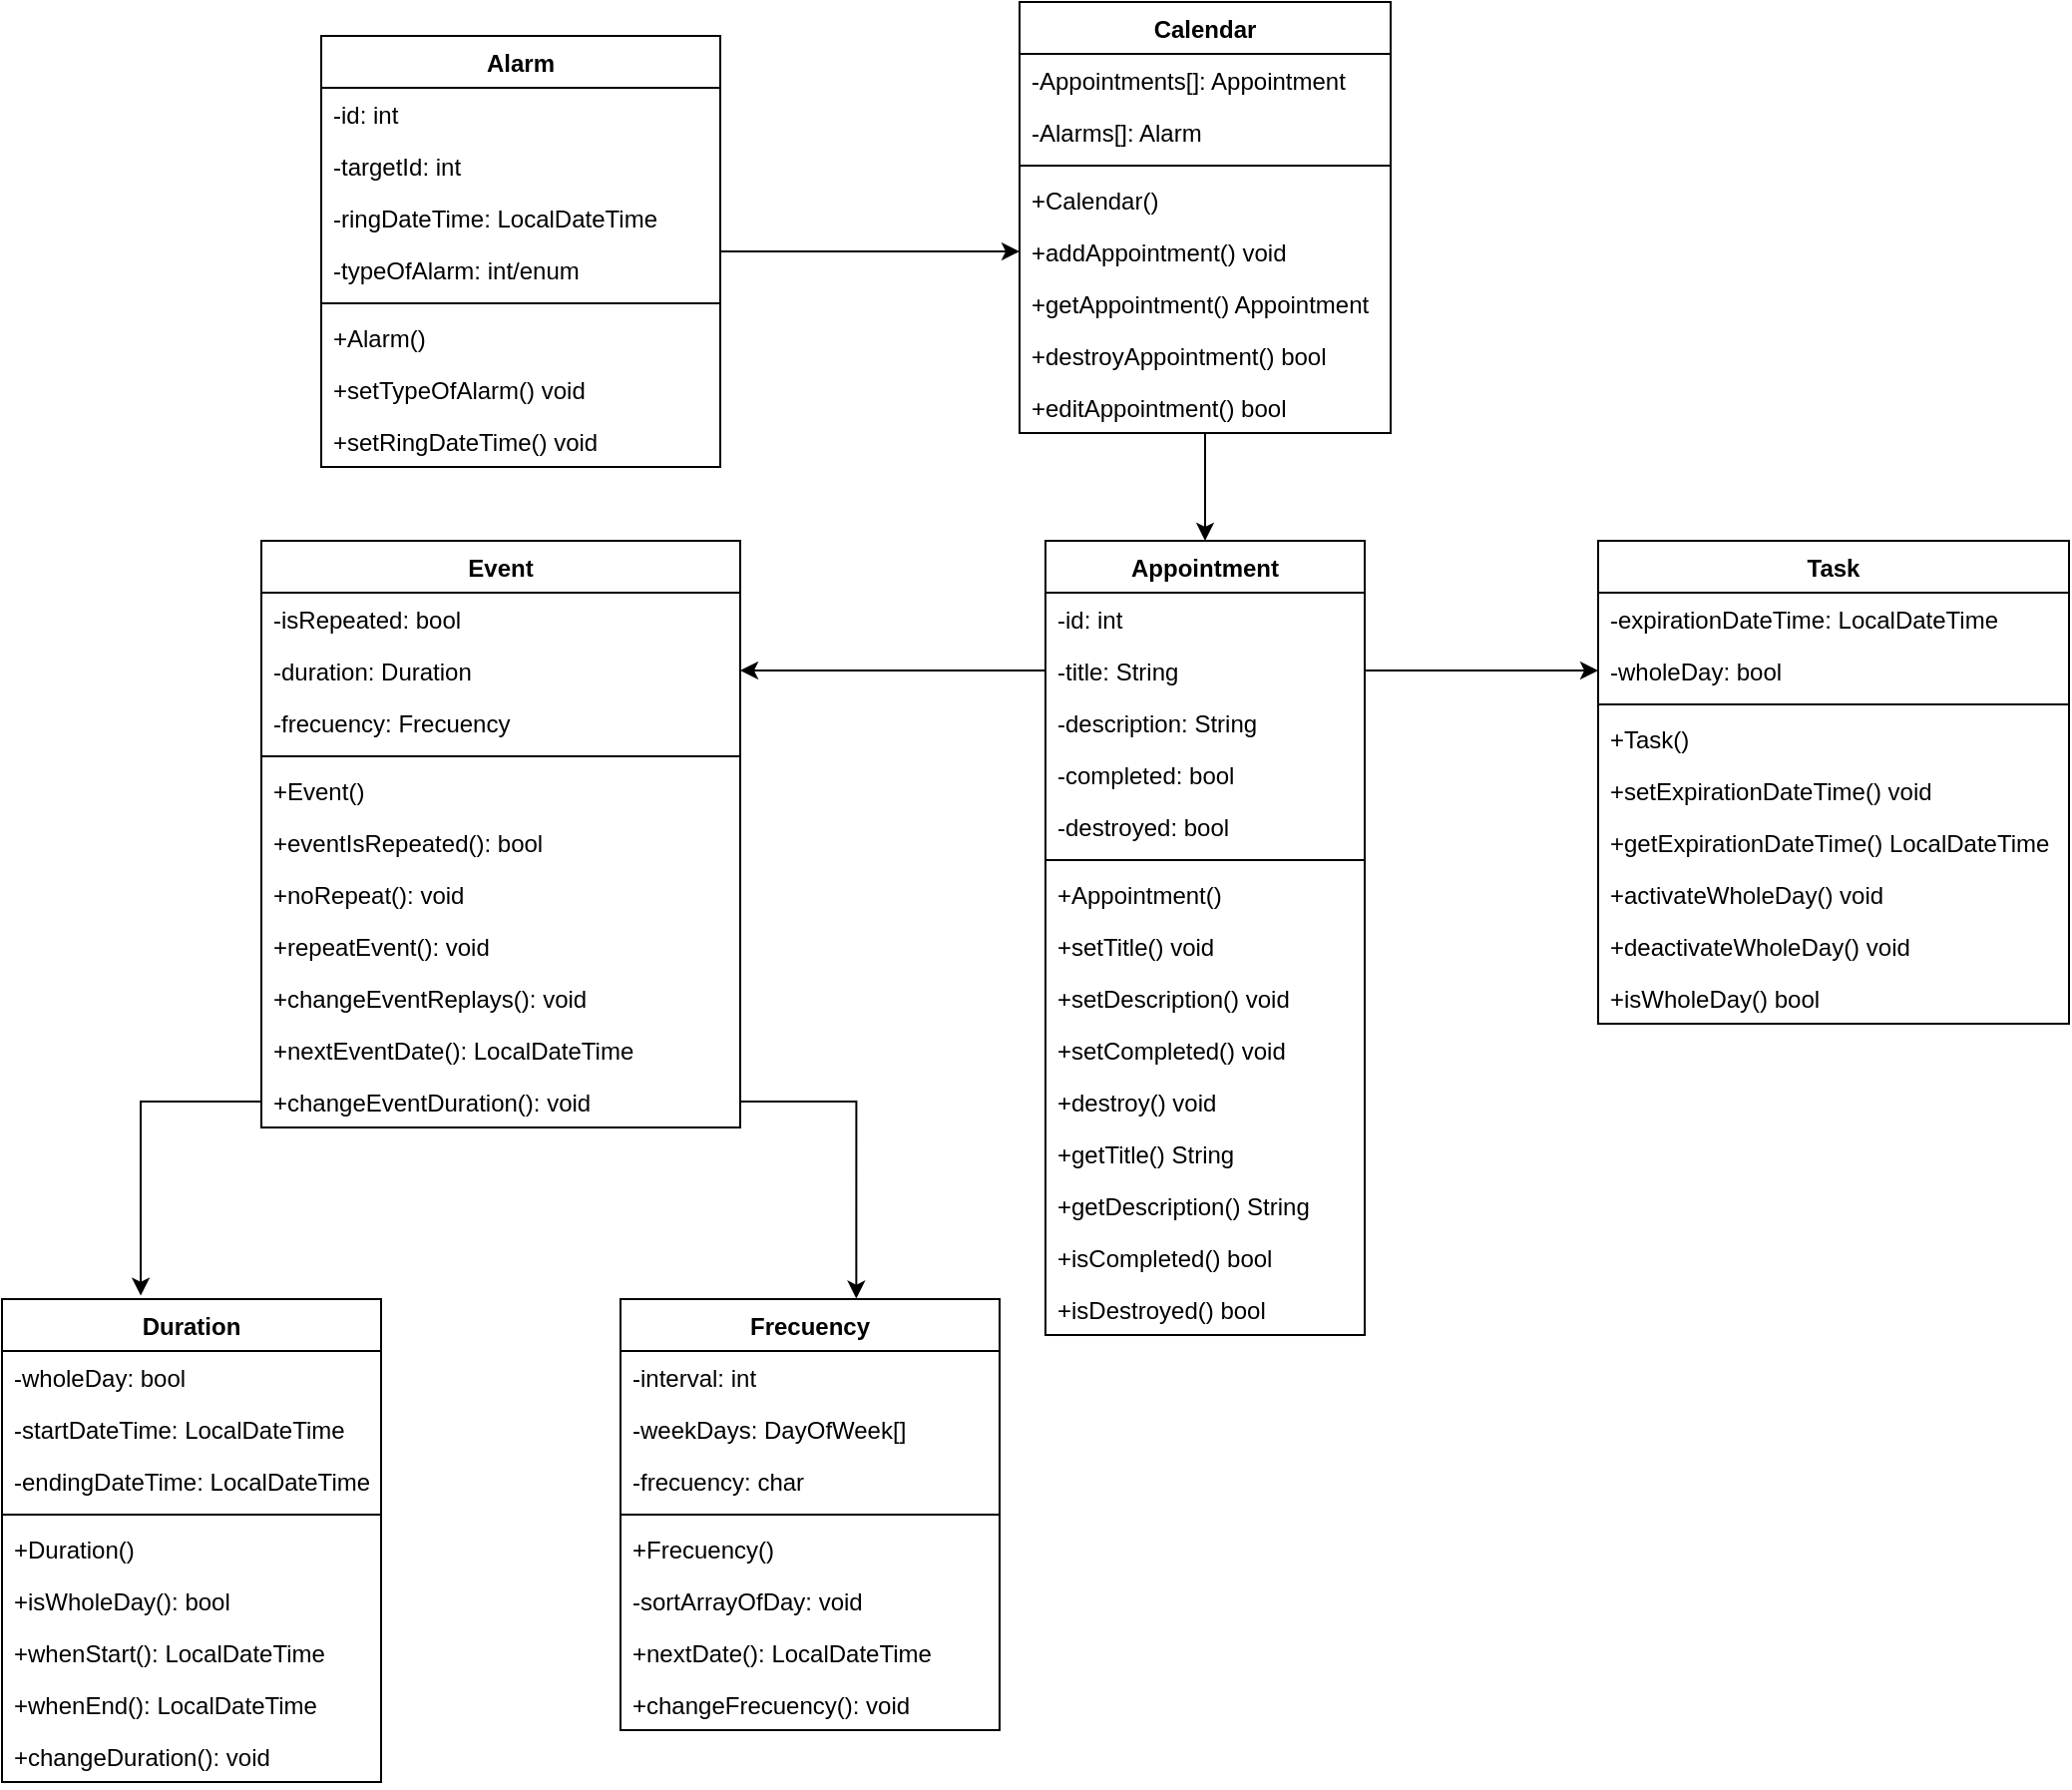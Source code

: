 <mxfile version="21.1.7" type="google">
  <diagram id="C5RBs43oDa-KdzZeNtuy" name="Page-1">
    <mxGraphModel grid="1" page="1" gridSize="10" guides="1" tooltips="1" connect="1" arrows="1" fold="1" pageScale="1" pageWidth="827" pageHeight="1169" math="0" shadow="0">
      <root>
        <mxCell id="WIyWlLk6GJQsqaUBKTNV-0" />
        <mxCell id="WIyWlLk6GJQsqaUBKTNV-1" parent="WIyWlLk6GJQsqaUBKTNV-0" />
        <mxCell id="myh4uGRj-QD2Ys2QT38W-99" style="edgeStyle=none;rounded=0;orthogonalLoop=1;jettySize=auto;html=1;exitX=0.5;exitY=1;exitDx=0;exitDy=0;entryX=0.5;entryY=0;entryDx=0;entryDy=0;" edge="1" parent="WIyWlLk6GJQsqaUBKTNV-1" source="myh4uGRj-QD2Ys2QT38W-1" target="myh4uGRj-QD2Ys2QT38W-30">
          <mxGeometry relative="1" as="geometry" />
        </mxCell>
        <mxCell id="myh4uGRj-QD2Ys2QT38W-1" value="Calendar" style="swimlane;fontStyle=1;align=center;verticalAlign=top;childLayout=stackLayout;horizontal=1;startSize=26;horizontalStack=0;resizeParent=1;resizeParentMax=0;resizeLast=0;collapsible=1;marginBottom=0;" vertex="1" parent="WIyWlLk6GJQsqaUBKTNV-1">
          <mxGeometry x="760" y="180" width="186" height="216" as="geometry" />
        </mxCell>
        <mxCell id="myh4uGRj-QD2Ys2QT38W-2" value="-Appointments[]: Appointment" style="text;strokeColor=none;fillColor=none;align=left;verticalAlign=top;spacingLeft=4;spacingRight=4;overflow=hidden;rotatable=0;points=[[0,0.5],[1,0.5]];portConstraint=eastwest;" vertex="1" parent="myh4uGRj-QD2Ys2QT38W-1">
          <mxGeometry y="26" width="186" height="26" as="geometry" />
        </mxCell>
        <mxCell id="myh4uGRj-QD2Ys2QT38W-3" value="-Alarms[]: Alarm" style="text;strokeColor=none;fillColor=none;align=left;verticalAlign=top;spacingLeft=4;spacingRight=4;overflow=hidden;rotatable=0;points=[[0,0.5],[1,0.5]];portConstraint=eastwest;" vertex="1" parent="myh4uGRj-QD2Ys2QT38W-1">
          <mxGeometry y="52" width="186" height="26" as="geometry" />
        </mxCell>
        <mxCell id="myh4uGRj-QD2Ys2QT38W-4" value="" style="line;strokeWidth=1;fillColor=none;align=left;verticalAlign=middle;spacingTop=-1;spacingLeft=3;spacingRight=3;rotatable=0;labelPosition=right;points=[];portConstraint=eastwest;strokeColor=inherit;" vertex="1" parent="myh4uGRj-QD2Ys2QT38W-1">
          <mxGeometry y="78" width="186" height="8" as="geometry" />
        </mxCell>
        <mxCell id="myh4uGRj-QD2Ys2QT38W-5" value="+Calendar()" style="text;strokeColor=none;fillColor=none;align=left;verticalAlign=top;spacingLeft=4;spacingRight=4;overflow=hidden;rotatable=0;points=[[0,0.5],[1,0.5]];portConstraint=eastwest;" vertex="1" parent="myh4uGRj-QD2Ys2QT38W-1">
          <mxGeometry y="86" width="186" height="26" as="geometry" />
        </mxCell>
        <mxCell id="myh4uGRj-QD2Ys2QT38W-6" value="+addAppointment() void" style="text;strokeColor=none;fillColor=none;align=left;verticalAlign=top;spacingLeft=4;spacingRight=4;overflow=hidden;rotatable=0;points=[[0,0.5],[1,0.5]];portConstraint=eastwest;" vertex="1" parent="myh4uGRj-QD2Ys2QT38W-1">
          <mxGeometry y="112" width="186" height="26" as="geometry" />
        </mxCell>
        <mxCell id="myh4uGRj-QD2Ys2QT38W-7" value="+getAppointment() Appointment" style="text;strokeColor=none;fillColor=none;align=left;verticalAlign=top;spacingLeft=4;spacingRight=4;overflow=hidden;rotatable=0;points=[[0,0.5],[1,0.5]];portConstraint=eastwest;" vertex="1" parent="myh4uGRj-QD2Ys2QT38W-1">
          <mxGeometry y="138" width="186" height="26" as="geometry" />
        </mxCell>
        <mxCell id="myh4uGRj-QD2Ys2QT38W-8" value="+destroyAppointment() bool" style="text;strokeColor=none;fillColor=none;align=left;verticalAlign=top;spacingLeft=4;spacingRight=4;overflow=hidden;rotatable=0;points=[[0,0.5],[1,0.5]];portConstraint=eastwest;" vertex="1" parent="myh4uGRj-QD2Ys2QT38W-1">
          <mxGeometry y="164" width="186" height="26" as="geometry" />
        </mxCell>
        <mxCell id="myh4uGRj-QD2Ys2QT38W-9" value="+editAppointment() bool" style="text;strokeColor=none;fillColor=none;align=left;verticalAlign=top;spacingLeft=4;spacingRight=4;overflow=hidden;rotatable=0;points=[[0,0.5],[1,0.5]];portConstraint=eastwest;" vertex="1" parent="myh4uGRj-QD2Ys2QT38W-1">
          <mxGeometry y="190" width="186" height="26" as="geometry" />
        </mxCell>
        <mxCell id="myh4uGRj-QD2Ys2QT38W-11" value="Event" style="swimlane;fontStyle=1;align=center;verticalAlign=top;childLayout=stackLayout;horizontal=1;startSize=26;horizontalStack=0;resizeParent=1;resizeParentMax=0;resizeLast=0;collapsible=1;marginBottom=0;" vertex="1" parent="WIyWlLk6GJQsqaUBKTNV-1">
          <mxGeometry x="380" y="450" width="240" height="294" as="geometry" />
        </mxCell>
        <mxCell id="myh4uGRj-QD2Ys2QT38W-12" value="-isRepeated: bool" style="text;strokeColor=none;fillColor=none;align=left;verticalAlign=top;spacingLeft=4;spacingRight=4;overflow=hidden;rotatable=0;points=[[0,0.5],[1,0.5]];portConstraint=eastwest;" vertex="1" parent="myh4uGRj-QD2Ys2QT38W-11">
          <mxGeometry y="26" width="240" height="26" as="geometry" />
        </mxCell>
        <mxCell id="myh4uGRj-QD2Ys2QT38W-13" value="-duration: Duration" style="text;strokeColor=none;fillColor=none;align=left;verticalAlign=top;spacingLeft=4;spacingRight=4;overflow=hidden;rotatable=0;points=[[0,0.5],[1,0.5]];portConstraint=eastwest;" vertex="1" parent="myh4uGRj-QD2Ys2QT38W-11">
          <mxGeometry y="52" width="240" height="26" as="geometry" />
        </mxCell>
        <mxCell id="myh4uGRj-QD2Ys2QT38W-14" value="-frecuency: Frecuency" style="text;strokeColor=none;fillColor=none;align=left;verticalAlign=top;spacingLeft=4;spacingRight=4;overflow=hidden;rotatable=0;points=[[0,0.5],[1,0.5]];portConstraint=eastwest;" vertex="1" parent="myh4uGRj-QD2Ys2QT38W-11">
          <mxGeometry y="78" width="240" height="26" as="geometry" />
        </mxCell>
        <mxCell id="myh4uGRj-QD2Ys2QT38W-15" value="" style="line;strokeWidth=1;fillColor=none;align=left;verticalAlign=middle;spacingTop=-1;spacingLeft=3;spacingRight=3;rotatable=0;labelPosition=right;points=[];portConstraint=eastwest;strokeColor=inherit;" vertex="1" parent="myh4uGRj-QD2Ys2QT38W-11">
          <mxGeometry y="104" width="240" height="8" as="geometry" />
        </mxCell>
        <mxCell id="myh4uGRj-QD2Ys2QT38W-16" value="+Event()" style="text;strokeColor=none;fillColor=none;align=left;verticalAlign=top;spacingLeft=4;spacingRight=4;overflow=hidden;rotatable=0;points=[[0,0.5],[1,0.5]];portConstraint=eastwest;" vertex="1" parent="myh4uGRj-QD2Ys2QT38W-11">
          <mxGeometry y="112" width="240" height="26" as="geometry" />
        </mxCell>
        <mxCell id="myh4uGRj-QD2Ys2QT38W-75" value="+eventIsRepeated(): bool" style="text;strokeColor=none;fillColor=none;align=left;verticalAlign=top;spacingLeft=4;spacingRight=4;overflow=hidden;rotatable=0;points=[[0,0.5],[1,0.5]];portConstraint=eastwest;" vertex="1" parent="myh4uGRj-QD2Ys2QT38W-11">
          <mxGeometry y="138" width="240" height="26" as="geometry" />
        </mxCell>
        <mxCell id="myh4uGRj-QD2Ys2QT38W-77" value="+noRepeat(): void" style="text;strokeColor=none;fillColor=none;align=left;verticalAlign=top;spacingLeft=4;spacingRight=4;overflow=hidden;rotatable=0;points=[[0,0.5],[1,0.5]];portConstraint=eastwest;" vertex="1" parent="myh4uGRj-QD2Ys2QT38W-11">
          <mxGeometry y="164" width="240" height="26" as="geometry" />
        </mxCell>
        <mxCell id="myh4uGRj-QD2Ys2QT38W-78" value="+repeatEvent(): void" style="text;strokeColor=none;fillColor=none;align=left;verticalAlign=top;spacingLeft=4;spacingRight=4;overflow=hidden;rotatable=0;points=[[0,0.5],[1,0.5]];portConstraint=eastwest;" vertex="1" parent="myh4uGRj-QD2Ys2QT38W-11">
          <mxGeometry y="190" width="240" height="26" as="geometry" />
        </mxCell>
        <mxCell id="myh4uGRj-QD2Ys2QT38W-79" value="+changeEventReplays(): void" style="text;strokeColor=none;fillColor=none;align=left;verticalAlign=top;spacingLeft=4;spacingRight=4;overflow=hidden;rotatable=0;points=[[0,0.5],[1,0.5]];portConstraint=eastwest;" vertex="1" parent="myh4uGRj-QD2Ys2QT38W-11">
          <mxGeometry y="216" width="240" height="26" as="geometry" />
        </mxCell>
        <mxCell id="myh4uGRj-QD2Ys2QT38W-80" value="+nextEventDate(): LocalDateTime" style="text;strokeColor=none;fillColor=none;align=left;verticalAlign=top;spacingLeft=4;spacingRight=4;overflow=hidden;rotatable=0;points=[[0,0.5],[1,0.5]];portConstraint=eastwest;" vertex="1" parent="myh4uGRj-QD2Ys2QT38W-11">
          <mxGeometry y="242" width="240" height="26" as="geometry" />
        </mxCell>
        <mxCell id="myh4uGRj-QD2Ys2QT38W-81" value="+changeEventDuration(): void" style="text;strokeColor=none;fillColor=none;align=left;verticalAlign=top;spacingLeft=4;spacingRight=4;overflow=hidden;rotatable=0;points=[[0,0.5],[1,0.5]];portConstraint=eastwest;" vertex="1" parent="myh4uGRj-QD2Ys2QT38W-11">
          <mxGeometry y="268" width="240" height="26" as="geometry" />
        </mxCell>
        <mxCell id="myh4uGRj-QD2Ys2QT38W-19" value="Task" style="swimlane;fontStyle=1;align=center;verticalAlign=top;childLayout=stackLayout;horizontal=1;startSize=26;horizontalStack=0;resizeParent=1;resizeParentMax=0;resizeLast=0;collapsible=1;marginBottom=0;" vertex="1" parent="WIyWlLk6GJQsqaUBKTNV-1">
          <mxGeometry x="1050" y="450" width="236" height="242" as="geometry" />
        </mxCell>
        <mxCell id="myh4uGRj-QD2Ys2QT38W-20" value="-expirationDateTime: LocalDateTime" style="text;strokeColor=none;fillColor=none;align=left;verticalAlign=top;spacingLeft=4;spacingRight=4;overflow=hidden;rotatable=0;points=[[0,0.5],[1,0.5]];portConstraint=eastwest;" vertex="1" parent="myh4uGRj-QD2Ys2QT38W-19">
          <mxGeometry y="26" width="236" height="26" as="geometry" />
        </mxCell>
        <mxCell id="myh4uGRj-QD2Ys2QT38W-21" value="-wholeDay: bool" style="text;strokeColor=none;fillColor=none;align=left;verticalAlign=top;spacingLeft=4;spacingRight=4;overflow=hidden;rotatable=0;points=[[0,0.5],[1,0.5]];portConstraint=eastwest;" vertex="1" parent="myh4uGRj-QD2Ys2QT38W-19">
          <mxGeometry y="52" width="236" height="26" as="geometry" />
        </mxCell>
        <mxCell id="myh4uGRj-QD2Ys2QT38W-22" value="" style="line;strokeWidth=1;fillColor=none;align=left;verticalAlign=middle;spacingTop=-1;spacingLeft=3;spacingRight=3;rotatable=0;labelPosition=right;points=[];portConstraint=eastwest;strokeColor=inherit;" vertex="1" parent="myh4uGRj-QD2Ys2QT38W-19">
          <mxGeometry y="78" width="236" height="8" as="geometry" />
        </mxCell>
        <mxCell id="myh4uGRj-QD2Ys2QT38W-23" value="+Task()" style="text;strokeColor=none;fillColor=none;align=left;verticalAlign=top;spacingLeft=4;spacingRight=4;overflow=hidden;rotatable=0;points=[[0,0.5],[1,0.5]];portConstraint=eastwest;" vertex="1" parent="myh4uGRj-QD2Ys2QT38W-19">
          <mxGeometry y="86" width="236" height="26" as="geometry" />
        </mxCell>
        <mxCell id="myh4uGRj-QD2Ys2QT38W-24" value="+setExpirationDateTime() void" style="text;strokeColor=none;fillColor=none;align=left;verticalAlign=top;spacingLeft=4;spacingRight=4;overflow=hidden;rotatable=0;points=[[0,0.5],[1,0.5]];portConstraint=eastwest;" vertex="1" parent="myh4uGRj-QD2Ys2QT38W-19">
          <mxGeometry y="112" width="236" height="26" as="geometry" />
        </mxCell>
        <mxCell id="myh4uGRj-QD2Ys2QT38W-25" value="+getExpirationDateTime() LocalDateTime" style="text;strokeColor=none;fillColor=none;align=left;verticalAlign=top;spacingLeft=4;spacingRight=4;overflow=hidden;rotatable=0;points=[[0,0.5],[1,0.5]];portConstraint=eastwest;" vertex="1" parent="myh4uGRj-QD2Ys2QT38W-19">
          <mxGeometry y="138" width="236" height="26" as="geometry" />
        </mxCell>
        <mxCell id="myh4uGRj-QD2Ys2QT38W-26" value="+activateWholeDay() void" style="text;strokeColor=none;fillColor=none;align=left;verticalAlign=top;spacingLeft=4;spacingRight=4;overflow=hidden;rotatable=0;points=[[0,0.5],[1,0.5]];portConstraint=eastwest;" vertex="1" parent="myh4uGRj-QD2Ys2QT38W-19">
          <mxGeometry y="164" width="236" height="26" as="geometry" />
        </mxCell>
        <mxCell id="myh4uGRj-QD2Ys2QT38W-27" value="+deactivateWholeDay() void" style="text;strokeColor=none;fillColor=none;align=left;verticalAlign=top;spacingLeft=4;spacingRight=4;overflow=hidden;rotatable=0;points=[[0,0.5],[1,0.5]];portConstraint=eastwest;" vertex="1" parent="myh4uGRj-QD2Ys2QT38W-19">
          <mxGeometry y="190" width="236" height="26" as="geometry" />
        </mxCell>
        <mxCell id="myh4uGRj-QD2Ys2QT38W-28" value="+isWholeDay() bool" style="text;strokeColor=none;fillColor=none;align=left;verticalAlign=top;spacingLeft=4;spacingRight=4;overflow=hidden;rotatable=0;points=[[0,0.5],[1,0.5]];portConstraint=eastwest;" vertex="1" parent="myh4uGRj-QD2Ys2QT38W-19">
          <mxGeometry y="216" width="236" height="26" as="geometry" />
        </mxCell>
        <mxCell id="myh4uGRj-QD2Ys2QT38W-30" value="Appointment" style="swimlane;fontStyle=1;align=center;verticalAlign=top;childLayout=stackLayout;horizontal=1;startSize=26;horizontalStack=0;resizeParent=1;resizeParentMax=0;resizeLast=0;collapsible=1;marginBottom=0;" vertex="1" parent="WIyWlLk6GJQsqaUBKTNV-1">
          <mxGeometry x="773" y="450" width="160" height="398" as="geometry" />
        </mxCell>
        <mxCell id="myh4uGRj-QD2Ys2QT38W-31" value="-id: int" style="text;strokeColor=none;fillColor=none;align=left;verticalAlign=top;spacingLeft=4;spacingRight=4;overflow=hidden;rotatable=0;points=[[0,0.5],[1,0.5]];portConstraint=eastwest;" vertex="1" parent="myh4uGRj-QD2Ys2QT38W-30">
          <mxGeometry y="26" width="160" height="26" as="geometry" />
        </mxCell>
        <mxCell id="myh4uGRj-QD2Ys2QT38W-32" value="-title: String" style="text;strokeColor=none;fillColor=none;align=left;verticalAlign=top;spacingLeft=4;spacingRight=4;overflow=hidden;rotatable=0;points=[[0,0.5],[1,0.5]];portConstraint=eastwest;" vertex="1" parent="myh4uGRj-QD2Ys2QT38W-30">
          <mxGeometry y="52" width="160" height="26" as="geometry" />
        </mxCell>
        <mxCell id="myh4uGRj-QD2Ys2QT38W-33" value="-description: String" style="text;strokeColor=none;fillColor=none;align=left;verticalAlign=top;spacingLeft=4;spacingRight=4;overflow=hidden;rotatable=0;points=[[0,0.5],[1,0.5]];portConstraint=eastwest;" vertex="1" parent="myh4uGRj-QD2Ys2QT38W-30">
          <mxGeometry y="78" width="160" height="26" as="geometry" />
        </mxCell>
        <mxCell id="myh4uGRj-QD2Ys2QT38W-34" value="-completed: bool" style="text;strokeColor=none;fillColor=none;align=left;verticalAlign=top;spacingLeft=4;spacingRight=4;overflow=hidden;rotatable=0;points=[[0,0.5],[1,0.5]];portConstraint=eastwest;" vertex="1" parent="myh4uGRj-QD2Ys2QT38W-30">
          <mxGeometry y="104" width="160" height="26" as="geometry" />
        </mxCell>
        <mxCell id="myh4uGRj-QD2Ys2QT38W-35" value="-destroyed: bool" style="text;strokeColor=none;fillColor=none;align=left;verticalAlign=top;spacingLeft=4;spacingRight=4;overflow=hidden;rotatable=0;points=[[0,0.5],[1,0.5]];portConstraint=eastwest;" vertex="1" parent="myh4uGRj-QD2Ys2QT38W-30">
          <mxGeometry y="130" width="160" height="26" as="geometry" />
        </mxCell>
        <mxCell id="myh4uGRj-QD2Ys2QT38W-36" value="" style="line;strokeWidth=1;fillColor=none;align=left;verticalAlign=middle;spacingTop=-1;spacingLeft=3;spacingRight=3;rotatable=0;labelPosition=right;points=[];portConstraint=eastwest;strokeColor=inherit;" vertex="1" parent="myh4uGRj-QD2Ys2QT38W-30">
          <mxGeometry y="156" width="160" height="8" as="geometry" />
        </mxCell>
        <mxCell id="myh4uGRj-QD2Ys2QT38W-37" value="+Appointment()" style="text;strokeColor=none;fillColor=none;align=left;verticalAlign=top;spacingLeft=4;spacingRight=4;overflow=hidden;rotatable=0;points=[[0,0.5],[1,0.5]];portConstraint=eastwest;" vertex="1" parent="myh4uGRj-QD2Ys2QT38W-30">
          <mxGeometry y="164" width="160" height="26" as="geometry" />
        </mxCell>
        <mxCell id="myh4uGRj-QD2Ys2QT38W-38" value="+setTitle() void" style="text;strokeColor=none;fillColor=none;align=left;verticalAlign=top;spacingLeft=4;spacingRight=4;overflow=hidden;rotatable=0;points=[[0,0.5],[1,0.5]];portConstraint=eastwest;" vertex="1" parent="myh4uGRj-QD2Ys2QT38W-30">
          <mxGeometry y="190" width="160" height="26" as="geometry" />
        </mxCell>
        <mxCell id="myh4uGRj-QD2Ys2QT38W-39" value="+setDescription() void" style="text;strokeColor=none;fillColor=none;align=left;verticalAlign=top;spacingLeft=4;spacingRight=4;overflow=hidden;rotatable=0;points=[[0,0.5],[1,0.5]];portConstraint=eastwest;" vertex="1" parent="myh4uGRj-QD2Ys2QT38W-30">
          <mxGeometry y="216" width="160" height="26" as="geometry" />
        </mxCell>
        <mxCell id="myh4uGRj-QD2Ys2QT38W-40" value="+setCompleted() void" style="text;strokeColor=none;fillColor=none;align=left;verticalAlign=top;spacingLeft=4;spacingRight=4;overflow=hidden;rotatable=0;points=[[0,0.5],[1,0.5]];portConstraint=eastwest;" vertex="1" parent="myh4uGRj-QD2Ys2QT38W-30">
          <mxGeometry y="242" width="160" height="26" as="geometry" />
        </mxCell>
        <mxCell id="myh4uGRj-QD2Ys2QT38W-41" value="+destroy() void" style="text;strokeColor=none;fillColor=none;align=left;verticalAlign=top;spacingLeft=4;spacingRight=4;overflow=hidden;rotatable=0;points=[[0,0.5],[1,0.5]];portConstraint=eastwest;" vertex="1" parent="myh4uGRj-QD2Ys2QT38W-30">
          <mxGeometry y="268" width="160" height="26" as="geometry" />
        </mxCell>
        <mxCell id="myh4uGRj-QD2Ys2QT38W-42" value="+getTitle() String" style="text;strokeColor=none;fillColor=none;align=left;verticalAlign=top;spacingLeft=4;spacingRight=4;overflow=hidden;rotatable=0;points=[[0,0.5],[1,0.5]];portConstraint=eastwest;" vertex="1" parent="myh4uGRj-QD2Ys2QT38W-30">
          <mxGeometry y="294" width="160" height="26" as="geometry" />
        </mxCell>
        <mxCell id="myh4uGRj-QD2Ys2QT38W-43" value="+getDescription() String" style="text;strokeColor=none;fillColor=none;align=left;verticalAlign=top;spacingLeft=4;spacingRight=4;overflow=hidden;rotatable=0;points=[[0,0.5],[1,0.5]];portConstraint=eastwest;" vertex="1" parent="myh4uGRj-QD2Ys2QT38W-30">
          <mxGeometry y="320" width="160" height="26" as="geometry" />
        </mxCell>
        <mxCell id="myh4uGRj-QD2Ys2QT38W-44" value="+isCompleted() bool" style="text;strokeColor=none;fillColor=none;align=left;verticalAlign=top;spacingLeft=4;spacingRight=4;overflow=hidden;rotatable=0;points=[[0,0.5],[1,0.5]];portConstraint=eastwest;" vertex="1" parent="myh4uGRj-QD2Ys2QT38W-30">
          <mxGeometry y="346" width="160" height="26" as="geometry" />
        </mxCell>
        <mxCell id="myh4uGRj-QD2Ys2QT38W-45" value="+isDestroyed() bool" style="text;strokeColor=none;fillColor=none;align=left;verticalAlign=top;spacingLeft=4;spacingRight=4;overflow=hidden;rotatable=0;points=[[0,0.5],[1,0.5]];portConstraint=eastwest;" vertex="1" parent="myh4uGRj-QD2Ys2QT38W-30">
          <mxGeometry y="372" width="160" height="26" as="geometry" />
        </mxCell>
        <mxCell id="myh4uGRj-QD2Ys2QT38W-47" value="Duration" style="swimlane;fontStyle=1;align=center;verticalAlign=top;childLayout=stackLayout;horizontal=1;startSize=26;horizontalStack=0;resizeParent=1;resizeParentMax=0;resizeLast=0;collapsible=1;marginBottom=0;" vertex="1" parent="WIyWlLk6GJQsqaUBKTNV-1">
          <mxGeometry x="250" y="830" width="190" height="242" as="geometry" />
        </mxCell>
        <mxCell id="myh4uGRj-QD2Ys2QT38W-48" value="-wholeDay: bool" style="text;strokeColor=none;fillColor=none;align=left;verticalAlign=top;spacingLeft=4;spacingRight=4;overflow=hidden;rotatable=0;points=[[0,0.5],[1,0.5]];portConstraint=eastwest;" vertex="1" parent="myh4uGRj-QD2Ys2QT38W-47">
          <mxGeometry y="26" width="190" height="26" as="geometry" />
        </mxCell>
        <mxCell id="myh4uGRj-QD2Ys2QT38W-49" value="-startDateTime: LocalDateTime" style="text;strokeColor=none;fillColor=none;align=left;verticalAlign=top;spacingLeft=4;spacingRight=4;overflow=hidden;rotatable=0;points=[[0,0.5],[1,0.5]];portConstraint=eastwest;" vertex="1" parent="myh4uGRj-QD2Ys2QT38W-47">
          <mxGeometry y="52" width="190" height="26" as="geometry" />
        </mxCell>
        <mxCell id="myh4uGRj-QD2Ys2QT38W-50" value="-endingDateTime: LocalDateTime" style="text;strokeColor=none;fillColor=none;align=left;verticalAlign=top;spacingLeft=4;spacingRight=4;overflow=hidden;rotatable=0;points=[[0,0.5],[1,0.5]];portConstraint=eastwest;" vertex="1" parent="myh4uGRj-QD2Ys2QT38W-47">
          <mxGeometry y="78" width="190" height="26" as="geometry" />
        </mxCell>
        <mxCell id="myh4uGRj-QD2Ys2QT38W-51" value="" style="line;strokeWidth=1;fillColor=none;align=left;verticalAlign=middle;spacingTop=-1;spacingLeft=3;spacingRight=3;rotatable=0;labelPosition=right;points=[];portConstraint=eastwest;strokeColor=inherit;" vertex="1" parent="myh4uGRj-QD2Ys2QT38W-47">
          <mxGeometry y="104" width="190" height="8" as="geometry" />
        </mxCell>
        <mxCell id="myh4uGRj-QD2Ys2QT38W-52" value="+Duration()" style="text;strokeColor=none;fillColor=none;align=left;verticalAlign=top;spacingLeft=4;spacingRight=4;overflow=hidden;rotatable=0;points=[[0,0.5],[1,0.5]];portConstraint=eastwest;" vertex="1" parent="myh4uGRj-QD2Ys2QT38W-47">
          <mxGeometry y="112" width="190" height="26" as="geometry" />
        </mxCell>
        <mxCell id="myh4uGRj-QD2Ys2QT38W-68" value="+isWholeDay(): bool" style="text;strokeColor=none;fillColor=none;align=left;verticalAlign=top;spacingLeft=4;spacingRight=4;overflow=hidden;rotatable=0;points=[[0,0.5],[1,0.5]];portConstraint=eastwest;" vertex="1" parent="myh4uGRj-QD2Ys2QT38W-47">
          <mxGeometry y="138" width="190" height="26" as="geometry" />
        </mxCell>
        <mxCell id="myh4uGRj-QD2Ys2QT38W-69" value="+whenStart(): LocalDateTime" style="text;strokeColor=none;fillColor=none;align=left;verticalAlign=top;spacingLeft=4;spacingRight=4;overflow=hidden;rotatable=0;points=[[0,0.5],[1,0.5]];portConstraint=eastwest;" vertex="1" parent="myh4uGRj-QD2Ys2QT38W-47">
          <mxGeometry y="164" width="190" height="26" as="geometry" />
        </mxCell>
        <mxCell id="myh4uGRj-QD2Ys2QT38W-70" value="+whenEnd(): LocalDateTime" style="text;strokeColor=none;fillColor=none;align=left;verticalAlign=top;spacingLeft=4;spacingRight=4;overflow=hidden;rotatable=0;points=[[0,0.5],[1,0.5]];portConstraint=eastwest;" vertex="1" parent="myh4uGRj-QD2Ys2QT38W-47">
          <mxGeometry y="190" width="190" height="26" as="geometry" />
        </mxCell>
        <mxCell id="myh4uGRj-QD2Ys2QT38W-71" value="+changeDuration(): void" style="text;strokeColor=none;fillColor=none;align=left;verticalAlign=top;spacingLeft=4;spacingRight=4;overflow=hidden;rotatable=0;points=[[0,0.5],[1,0.5]];portConstraint=eastwest;" vertex="1" parent="myh4uGRj-QD2Ys2QT38W-47">
          <mxGeometry y="216" width="190" height="26" as="geometry" />
        </mxCell>
        <mxCell id="myh4uGRj-QD2Ys2QT38W-56" value="" style="edgeStyle=orthogonalEdgeStyle;rounded=0;orthogonalLoop=1;jettySize=auto;html=1;" edge="1" parent="WIyWlLk6GJQsqaUBKTNV-1" source="myh4uGRj-QD2Ys2QT38W-57" target="myh4uGRj-QD2Ys2QT38W-6">
          <mxGeometry relative="1" as="geometry" />
        </mxCell>
        <mxCell id="myh4uGRj-QD2Ys2QT38W-57" value="Alarm" style="swimlane;fontStyle=1;align=center;verticalAlign=top;childLayout=stackLayout;horizontal=1;startSize=26;horizontalStack=0;resizeParent=1;resizeParentMax=0;resizeLast=0;collapsible=1;marginBottom=0;" vertex="1" parent="WIyWlLk6GJQsqaUBKTNV-1">
          <mxGeometry x="410" y="197" width="200" height="216" as="geometry" />
        </mxCell>
        <mxCell id="myh4uGRj-QD2Ys2QT38W-58" value="-id: int&#xa;" style="text;strokeColor=none;fillColor=none;align=left;verticalAlign=top;spacingLeft=4;spacingRight=4;overflow=hidden;rotatable=0;points=[[0,0.5],[1,0.5]];portConstraint=eastwest;" vertex="1" parent="myh4uGRj-QD2Ys2QT38W-57">
          <mxGeometry y="26" width="200" height="26" as="geometry" />
        </mxCell>
        <mxCell id="myh4uGRj-QD2Ys2QT38W-59" value="-targetId: int" style="text;strokeColor=none;fillColor=none;align=left;verticalAlign=top;spacingLeft=4;spacingRight=4;overflow=hidden;rotatable=0;points=[[0,0.5],[1,0.5]];portConstraint=eastwest;" vertex="1" parent="myh4uGRj-QD2Ys2QT38W-57">
          <mxGeometry y="52" width="200" height="26" as="geometry" />
        </mxCell>
        <mxCell id="myh4uGRj-QD2Ys2QT38W-60" value="-ringDateTime: LocalDateTime" style="text;strokeColor=none;fillColor=none;align=left;verticalAlign=top;spacingLeft=4;spacingRight=4;overflow=hidden;rotatable=0;points=[[0,0.5],[1,0.5]];portConstraint=eastwest;" vertex="1" parent="myh4uGRj-QD2Ys2QT38W-57">
          <mxGeometry y="78" width="200" height="26" as="geometry" />
        </mxCell>
        <mxCell id="myh4uGRj-QD2Ys2QT38W-61" value="-typeOfAlarm: int/enum" style="text;strokeColor=none;fillColor=none;align=left;verticalAlign=top;spacingLeft=4;spacingRight=4;overflow=hidden;rotatable=0;points=[[0,0.5],[1,0.5]];portConstraint=eastwest;" vertex="1" parent="myh4uGRj-QD2Ys2QT38W-57">
          <mxGeometry y="104" width="200" height="26" as="geometry" />
        </mxCell>
        <mxCell id="myh4uGRj-QD2Ys2QT38W-62" value="" style="line;strokeWidth=1;fillColor=none;align=left;verticalAlign=middle;spacingTop=-1;spacingLeft=3;spacingRight=3;rotatable=0;labelPosition=right;points=[];portConstraint=eastwest;strokeColor=inherit;" vertex="1" parent="myh4uGRj-QD2Ys2QT38W-57">
          <mxGeometry y="130" width="200" height="8" as="geometry" />
        </mxCell>
        <mxCell id="myh4uGRj-QD2Ys2QT38W-63" value="+Alarm()" style="text;strokeColor=none;fillColor=none;align=left;verticalAlign=top;spacingLeft=4;spacingRight=4;overflow=hidden;rotatable=0;points=[[0,0.5],[1,0.5]];portConstraint=eastwest;" vertex="1" parent="myh4uGRj-QD2Ys2QT38W-57">
          <mxGeometry y="138" width="200" height="26" as="geometry" />
        </mxCell>
        <mxCell id="myh4uGRj-QD2Ys2QT38W-64" value="+setTypeOfAlarm() void" style="text;strokeColor=none;fillColor=none;align=left;verticalAlign=top;spacingLeft=4;spacingRight=4;overflow=hidden;rotatable=0;points=[[0,0.5],[1,0.5]];portConstraint=eastwest;" vertex="1" parent="myh4uGRj-QD2Ys2QT38W-57">
          <mxGeometry y="164" width="200" height="26" as="geometry" />
        </mxCell>
        <mxCell id="myh4uGRj-QD2Ys2QT38W-65" value="+setRingDateTime() void" style="text;strokeColor=none;fillColor=none;align=left;verticalAlign=top;spacingLeft=4;spacingRight=4;overflow=hidden;rotatable=0;points=[[0,0.5],[1,0.5]];portConstraint=eastwest;" vertex="1" parent="myh4uGRj-QD2Ys2QT38W-57">
          <mxGeometry y="190" width="200" height="26" as="geometry" />
        </mxCell>
        <mxCell id="myh4uGRj-QD2Ys2QT38W-73" style="edgeStyle=orthogonalEdgeStyle;rounded=0;orthogonalLoop=1;jettySize=auto;html=1;exitX=0;exitY=0.5;exitDx=0;exitDy=0;entryX=1;entryY=0.5;entryDx=0;entryDy=0;" edge="1" parent="WIyWlLk6GJQsqaUBKTNV-1" source="myh4uGRj-QD2Ys2QT38W-32" target="myh4uGRj-QD2Ys2QT38W-13">
          <mxGeometry relative="1" as="geometry" />
        </mxCell>
        <mxCell id="myh4uGRj-QD2Ys2QT38W-74" style="edgeStyle=orthogonalEdgeStyle;rounded=0;orthogonalLoop=1;jettySize=auto;html=1;exitX=1;exitY=0.5;exitDx=0;exitDy=0;entryX=0;entryY=0.5;entryDx=0;entryDy=0;" edge="1" parent="WIyWlLk6GJQsqaUBKTNV-1" source="myh4uGRj-QD2Ys2QT38W-32" target="myh4uGRj-QD2Ys2QT38W-21">
          <mxGeometry relative="1" as="geometry" />
        </mxCell>
        <mxCell id="myh4uGRj-QD2Ys2QT38W-82" value="Frecuency" style="swimlane;fontStyle=1;align=center;verticalAlign=top;childLayout=stackLayout;horizontal=1;startSize=26;horizontalStack=0;resizeParent=1;resizeParentMax=0;resizeLast=0;collapsible=1;marginBottom=0;" vertex="1" parent="WIyWlLk6GJQsqaUBKTNV-1">
          <mxGeometry x="560" y="830" width="190" height="216" as="geometry" />
        </mxCell>
        <mxCell id="myh4uGRj-QD2Ys2QT38W-83" value="-interval: int" style="text;strokeColor=none;fillColor=none;align=left;verticalAlign=top;spacingLeft=4;spacingRight=4;overflow=hidden;rotatable=0;points=[[0,0.5],[1,0.5]];portConstraint=eastwest;" vertex="1" parent="myh4uGRj-QD2Ys2QT38W-82">
          <mxGeometry y="26" width="190" height="26" as="geometry" />
        </mxCell>
        <mxCell id="myh4uGRj-QD2Ys2QT38W-84" value="-weekDays: DayOfWeek[]" style="text;strokeColor=none;fillColor=none;align=left;verticalAlign=top;spacingLeft=4;spacingRight=4;overflow=hidden;rotatable=0;points=[[0,0.5],[1,0.5]];portConstraint=eastwest;" vertex="1" parent="myh4uGRj-QD2Ys2QT38W-82">
          <mxGeometry y="52" width="190" height="26" as="geometry" />
        </mxCell>
        <mxCell id="myh4uGRj-QD2Ys2QT38W-85" value="-frecuency: char" style="text;strokeColor=none;fillColor=none;align=left;verticalAlign=top;spacingLeft=4;spacingRight=4;overflow=hidden;rotatable=0;points=[[0,0.5],[1,0.5]];portConstraint=eastwest;" vertex="1" parent="myh4uGRj-QD2Ys2QT38W-82">
          <mxGeometry y="78" width="190" height="26" as="geometry" />
        </mxCell>
        <mxCell id="myh4uGRj-QD2Ys2QT38W-86" value="" style="line;strokeWidth=1;fillColor=none;align=left;verticalAlign=middle;spacingTop=-1;spacingLeft=3;spacingRight=3;rotatable=0;labelPosition=right;points=[];portConstraint=eastwest;strokeColor=inherit;" vertex="1" parent="myh4uGRj-QD2Ys2QT38W-82">
          <mxGeometry y="104" width="190" height="8" as="geometry" />
        </mxCell>
        <mxCell id="myh4uGRj-QD2Ys2QT38W-87" value="+Frecuency()" style="text;strokeColor=none;fillColor=none;align=left;verticalAlign=top;spacingLeft=4;spacingRight=4;overflow=hidden;rotatable=0;points=[[0,0.5],[1,0.5]];portConstraint=eastwest;" vertex="1" parent="myh4uGRj-QD2Ys2QT38W-82">
          <mxGeometry y="112" width="190" height="26" as="geometry" />
        </mxCell>
        <mxCell id="myh4uGRj-QD2Ys2QT38W-88" value="-sortArrayOfDay: void" style="text;strokeColor=none;fillColor=none;align=left;verticalAlign=top;spacingLeft=4;spacingRight=4;overflow=hidden;rotatable=0;points=[[0,0.5],[1,0.5]];portConstraint=eastwest;" vertex="1" parent="myh4uGRj-QD2Ys2QT38W-82">
          <mxGeometry y="138" width="190" height="26" as="geometry" />
        </mxCell>
        <mxCell id="myh4uGRj-QD2Ys2QT38W-89" value="+nextDate(): LocalDateTime" style="text;strokeColor=none;fillColor=none;align=left;verticalAlign=top;spacingLeft=4;spacingRight=4;overflow=hidden;rotatable=0;points=[[0,0.5],[1,0.5]];portConstraint=eastwest;" vertex="1" parent="myh4uGRj-QD2Ys2QT38W-82">
          <mxGeometry y="164" width="190" height="26" as="geometry" />
        </mxCell>
        <mxCell id="myh4uGRj-QD2Ys2QT38W-91" value="+changeFrecuency(): void" style="text;strokeColor=none;fillColor=none;align=left;verticalAlign=top;spacingLeft=4;spacingRight=4;overflow=hidden;rotatable=0;points=[[0,0.5],[1,0.5]];portConstraint=eastwest;" vertex="1" parent="myh4uGRj-QD2Ys2QT38W-82">
          <mxGeometry y="190" width="190" height="26" as="geometry" />
        </mxCell>
        <mxCell id="myh4uGRj-QD2Ys2QT38W-96" style="edgeStyle=orthogonalEdgeStyle;rounded=0;orthogonalLoop=1;jettySize=auto;html=1;entryX=0.366;entryY=-0.007;entryDx=0;entryDy=0;entryPerimeter=0;" edge="1" parent="WIyWlLk6GJQsqaUBKTNV-1" source="myh4uGRj-QD2Ys2QT38W-81" target="myh4uGRj-QD2Ys2QT38W-47">
          <mxGeometry relative="1" as="geometry" />
        </mxCell>
        <mxCell id="myh4uGRj-QD2Ys2QT38W-97" style="edgeStyle=orthogonalEdgeStyle;rounded=0;orthogonalLoop=1;jettySize=auto;html=1;exitX=1;exitY=0.5;exitDx=0;exitDy=0;entryX=0.622;entryY=-0.001;entryDx=0;entryDy=0;entryPerimeter=0;" edge="1" parent="WIyWlLk6GJQsqaUBKTNV-1" source="myh4uGRj-QD2Ys2QT38W-81" target="myh4uGRj-QD2Ys2QT38W-82">
          <mxGeometry relative="1" as="geometry">
            <mxPoint x="679" y="820" as="targetPoint" />
            <Array as="points">
              <mxPoint x="678" y="731" />
            </Array>
          </mxGeometry>
        </mxCell>
      </root>
    </mxGraphModel>
  </diagram>
</mxfile>
